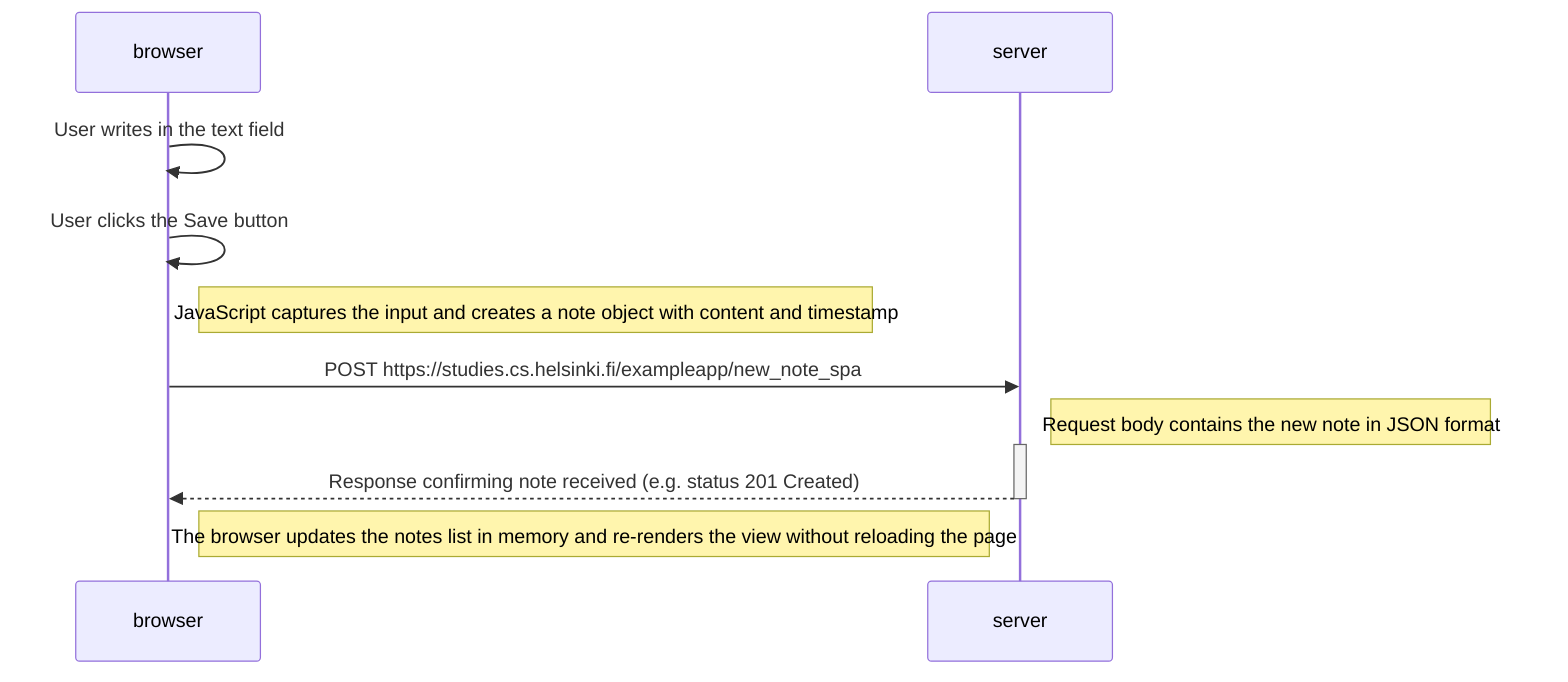 sequenceDiagram
    participant browser
    participant server

    browser->>browser: User writes in the text field
    browser->>browser: User clicks the Save button

    Note right of browser: JavaScript captures the input and creates a note object with content and timestamp

    browser->>server: POST https://studies.cs.helsinki.fi/exampleapp/new_note_spa
    Note right of server: Request body contains the new note in JSON format

    activate server
    server-->>browser: Response confirming note received (e.g. status 201 Created)
    deactivate server

    Note right of browser: The browser updates the notes list in memory and re-renders the view without reloading the page